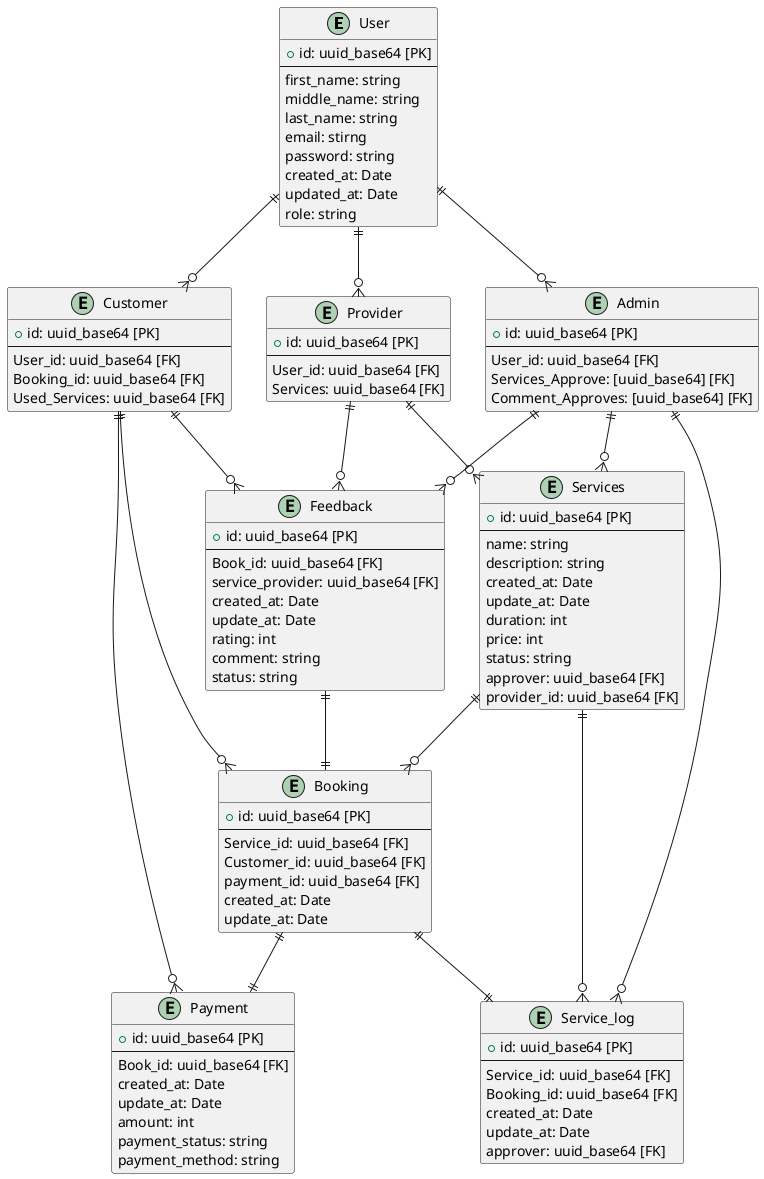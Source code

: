 @startuml
entity "User" as user {
	+ id: uuid_base64 [PK]
	--
	first_name: string
	middle_name: string
	last_name: string
	email: stirng
	password: string
	created_at: Date
	updated_at: Date
	role: string
}

entity "Provider" as provider {
	+ id: uuid_base64 [PK]
	--
	User_id: uuid_base64 [FK]
	Services: uuid_base64 [FK]
}

entity "Customer" as customer {
	+ id: uuid_base64 [PK]
	--
	User_id: uuid_base64 [FK]
	Booking_id: uuid_base64 [FK]
	Used_Services: uuid_base64 [FK]
}

entity "Services" as service {
	+ id: uuid_base64 [PK]
	--
	name: string
	description: string
	created_at: Date
	update_at: Date
	duration: int
	price: int
	status: string
	approver: uuid_base64 [FK]
	provider_id: uuid_base64 [FK]
}

entity "Booking" as book {
	+ id: uuid_base64 [PK]
	--
	Service_id: uuid_base64 [FK]
	Customer_id: uuid_base64 [FK]
	payment_id: uuid_base64 [FK]
	created_at: Date
	update_at: Date
}

entity "Payment" as payment {
	+ id: uuid_base64 [PK]
	--
	Book_id: uuid_base64 [FK]
	created_at: Date
	update_at: Date
	amount: int
	payment_status: string
	payment_method: string
}

entity "Admin" as admin {
	+ id: uuid_base64 [PK]
	--
	User_id: uuid_base64 [FK]
	Services_Approve: [uuid_base64] [FK]
	Comment_Approves: [uuid_base64] [FK]
}

entity "Feedback" as fb {
	+ id: uuid_base64 [PK]
	--
	Book_id: uuid_base64 [FK]
	service_provider: uuid_base64 [FK]
	created_at: Date
	update_at: Date
	rating: int
	comment: string
	status: string
}

entity "Service_log" as log {
	+ id: uuid_base64 [PK]
	--
	Service_id: uuid_base64 [FK]
	Booking_id: uuid_base64 [FK]
	created_at: Date
	update_at: Date
	approver: uuid_base64 [FK]
}

user ||--o{ provider
user ||--o{ customer
user ||--o{ admin
customer ||--o{ book
service ||--o{ book
provider ||--o{ service
customer ||--o{ payment
book ||--|| payment
admin ||--o{ service
admin ||--o{ fb
provider ||--o{ fb
service ||--o{ log
admin ||--o{ log
book ||--|| log
customer ||--o{ fb
fb ||--|| book

@enduml